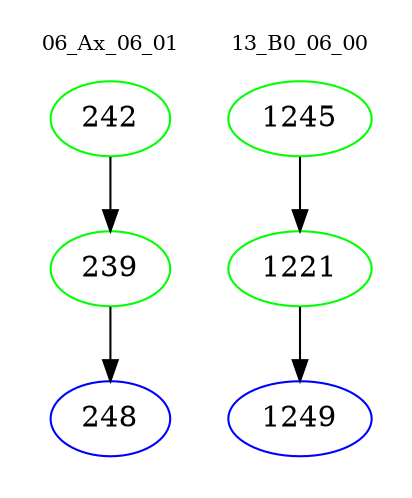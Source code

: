 digraph{
subgraph cluster_0 {
color = white
label = "06_Ax_06_01";
fontsize=10;
T0_242 [label="242", color="green"]
T0_242 -> T0_239 [color="black"]
T0_239 [label="239", color="green"]
T0_239 -> T0_248 [color="black"]
T0_248 [label="248", color="blue"]
}
subgraph cluster_1 {
color = white
label = "13_B0_06_00";
fontsize=10;
T1_1245 [label="1245", color="green"]
T1_1245 -> T1_1221 [color="black"]
T1_1221 [label="1221", color="green"]
T1_1221 -> T1_1249 [color="black"]
T1_1249 [label="1249", color="blue"]
}
}
